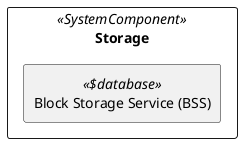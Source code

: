 @startuml

skinparam monochrome true
skinparam componentStyle uml2




show stereotype

rectangle Storage as "Storage" <<SystemComponent>> {
	rectangle Block__F_Storage__F_Service__F___N_BSS__O_ as "Block Storage Service (BSS)" <<$database>> {
	}		

}

' Begin Protected Region [[layouting]]

' End Protected Region   [[layouting]]
@enduml
' Actifsource ID=[dc5bfacd-eaac-11e8-88d3-bfc6b992bdec,27bbc542-0a96-11e9-9f72-e5610a9d4cd3,Hash]
